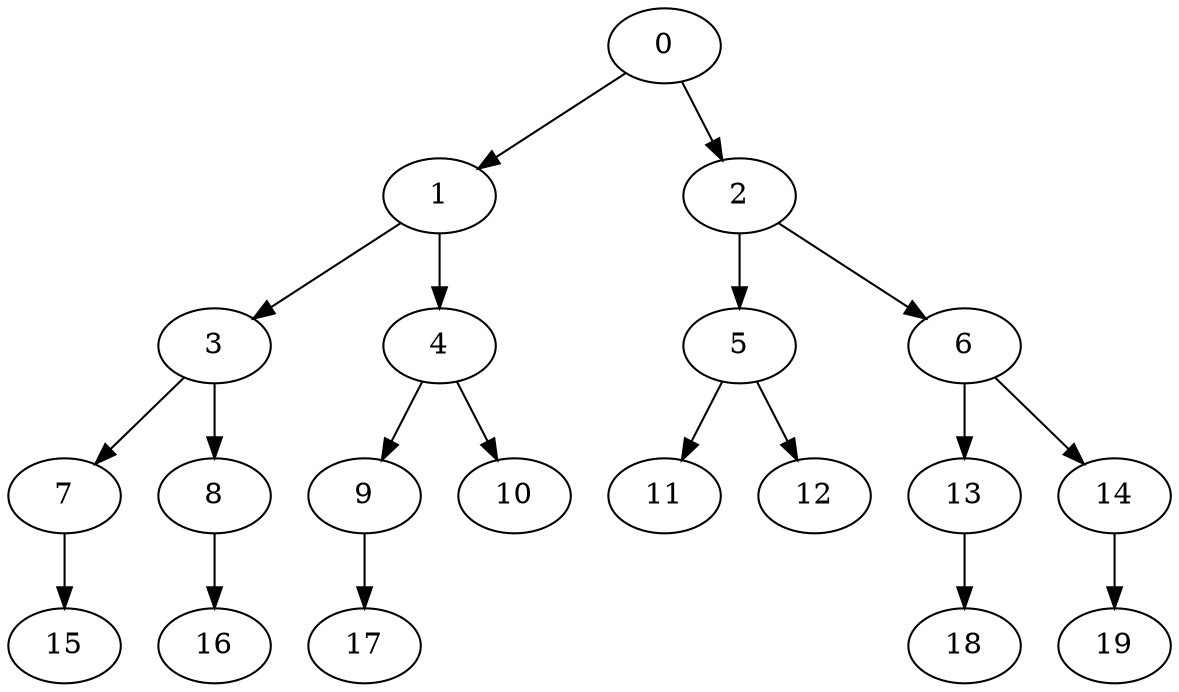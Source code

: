 digraph "outputBalanced20Node" {
	0				[ Weight =5,Start =0,Processor =1];
	1				[ Weight =4,Start =5,Processor =1];
	2				[ Weight =3,Start =9,Processor =1];
	3				[ Weight =4,Start =19,Processor =1];
	4				[ Weight =5,Start =12,Processor =1];
	5				[ Weight =6,Start =15,Processor =2];
	6				[ Weight =4,Start =23,Processor =1];
	7				[ Weight =5,Start =31,Processor =1];
	8				[ Weight =3,Start =42,Processor =1];
	9				[ Weight =4,Start =30,Processor =2];
    10          [ Weight=2];
    11          [ Weight=4];
    12          [ Weight=5];
    13          [ Weight=4];
    14          [ Weight=7];
    15          [ Weight=2];
    16          [ Weight=4];
    17          [ Weight=2];
    18          [ Weight=6];
    19          [ Weight=4];
    0 -> 1      [ Weight=3];
    0 -> 2      [ Weight=4];
    1 -> 3      [ Weight=5];
    1 -> 4      [ Weight=2];
    2 -> 5      [ Weight=3];
    2 -> 6      [ Weight=5];
    3 -> 7      [ Weight=2];
    3 -> 8      [ Weight=3];
    4 -> 9      [ Weight=4];
    4 -> 10     [ Weight=6];
    5 -> 11     [ Weight=3];
    5 -> 12     [ Weight=2];
    6 -> 13     [ Weight=5];
    6 -> 14     [ Weight=4];
    7 -> 15     [ Weight=5];
    8 -> 16     [ Weight=7];
    9 -> 17     [ Weight=2];
    13 -> 18    [ Weight=2];
    14 -> 19    [ Weight=10];
}
